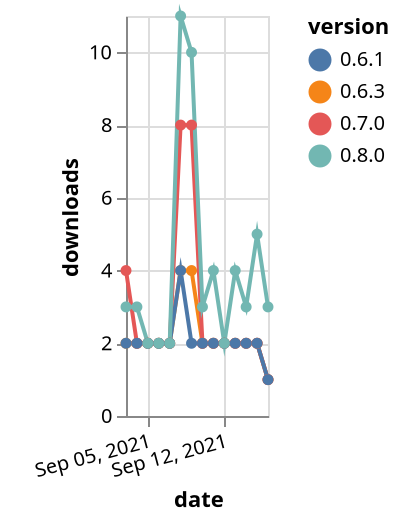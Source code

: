 {"$schema": "https://vega.github.io/schema/vega-lite/v5.json", "description": "A simple bar chart with embedded data.", "data": {"values": [{"date": "2021-09-03", "total": 3058, "delta": 2, "version": "0.6.3"}, {"date": "2021-09-04", "total": 3060, "delta": 2, "version": "0.6.3"}, {"date": "2021-09-05", "total": 3062, "delta": 2, "version": "0.6.3"}, {"date": "2021-09-06", "total": 3064, "delta": 2, "version": "0.6.3"}, {"date": "2021-09-07", "total": 3066, "delta": 2, "version": "0.6.3"}, {"date": "2021-09-08", "total": 3070, "delta": 4, "version": "0.6.3"}, {"date": "2021-09-09", "total": 3074, "delta": 4, "version": "0.6.3"}, {"date": "2021-09-10", "total": 3076, "delta": 2, "version": "0.6.3"}, {"date": "2021-09-11", "total": 3078, "delta": 2, "version": "0.6.3"}, {"date": "2021-09-12", "total": 3080, "delta": 2, "version": "0.6.3"}, {"date": "2021-09-13", "total": 3082, "delta": 2, "version": "0.6.3"}, {"date": "2021-09-14", "total": 3084, "delta": 2, "version": "0.6.3"}, {"date": "2021-09-15", "total": 3086, "delta": 2, "version": "0.6.3"}, {"date": "2021-09-16", "total": 3087, "delta": 1, "version": "0.6.3"}, {"date": "2021-09-03", "total": 5106, "delta": 4, "version": "0.7.0"}, {"date": "2021-09-04", "total": 5108, "delta": 2, "version": "0.7.0"}, {"date": "2021-09-05", "total": 5110, "delta": 2, "version": "0.7.0"}, {"date": "2021-09-06", "total": 5112, "delta": 2, "version": "0.7.0"}, {"date": "2021-09-07", "total": 5114, "delta": 2, "version": "0.7.0"}, {"date": "2021-09-08", "total": 5122, "delta": 8, "version": "0.7.0"}, {"date": "2021-09-09", "total": 5130, "delta": 8, "version": "0.7.0"}, {"date": "2021-09-10", "total": 5132, "delta": 2, "version": "0.7.0"}, {"date": "2021-09-11", "total": 5134, "delta": 2, "version": "0.7.0"}, {"date": "2021-09-12", "total": 5136, "delta": 2, "version": "0.7.0"}, {"date": "2021-09-13", "total": 5138, "delta": 2, "version": "0.7.0"}, {"date": "2021-09-14", "total": 5140, "delta": 2, "version": "0.7.0"}, {"date": "2021-09-15", "total": 5142, "delta": 2, "version": "0.7.0"}, {"date": "2021-09-16", "total": 5143, "delta": 1, "version": "0.7.0"}, {"date": "2021-09-03", "total": 2860, "delta": 2, "version": "0.6.1"}, {"date": "2021-09-04", "total": 2862, "delta": 2, "version": "0.6.1"}, {"date": "2021-09-05", "total": 2864, "delta": 2, "version": "0.6.1"}, {"date": "2021-09-06", "total": 2866, "delta": 2, "version": "0.6.1"}, {"date": "2021-09-07", "total": 2868, "delta": 2, "version": "0.6.1"}, {"date": "2021-09-08", "total": 2872, "delta": 4, "version": "0.6.1"}, {"date": "2021-09-09", "total": 2874, "delta": 2, "version": "0.6.1"}, {"date": "2021-09-10", "total": 2876, "delta": 2, "version": "0.6.1"}, {"date": "2021-09-11", "total": 2878, "delta": 2, "version": "0.6.1"}, {"date": "2021-09-12", "total": 2880, "delta": 2, "version": "0.6.1"}, {"date": "2021-09-13", "total": 2882, "delta": 2, "version": "0.6.1"}, {"date": "2021-09-14", "total": 2884, "delta": 2, "version": "0.6.1"}, {"date": "2021-09-15", "total": 2886, "delta": 2, "version": "0.6.1"}, {"date": "2021-09-16", "total": 2887, "delta": 1, "version": "0.6.1"}, {"date": "2021-09-03", "total": 4942, "delta": 3, "version": "0.8.0"}, {"date": "2021-09-04", "total": 4945, "delta": 3, "version": "0.8.0"}, {"date": "2021-09-05", "total": 4947, "delta": 2, "version": "0.8.0"}, {"date": "2021-09-06", "total": 4949, "delta": 2, "version": "0.8.0"}, {"date": "2021-09-07", "total": 4951, "delta": 2, "version": "0.8.0"}, {"date": "2021-09-08", "total": 4962, "delta": 11, "version": "0.8.0"}, {"date": "2021-09-09", "total": 4972, "delta": 10, "version": "0.8.0"}, {"date": "2021-09-10", "total": 4975, "delta": 3, "version": "0.8.0"}, {"date": "2021-09-11", "total": 4979, "delta": 4, "version": "0.8.0"}, {"date": "2021-09-12", "total": 4981, "delta": 2, "version": "0.8.0"}, {"date": "2021-09-13", "total": 4985, "delta": 4, "version": "0.8.0"}, {"date": "2021-09-14", "total": 4988, "delta": 3, "version": "0.8.0"}, {"date": "2021-09-15", "total": 4993, "delta": 5, "version": "0.8.0"}, {"date": "2021-09-16", "total": 4996, "delta": 3, "version": "0.8.0"}]}, "width": "container", "mark": {"type": "line", "point": {"filled": true}}, "encoding": {"x": {"field": "date", "type": "temporal", "timeUnit": "yearmonthdate", "title": "date", "axis": {"labelAngle": -15}}, "y": {"field": "delta", "type": "quantitative", "title": "downloads"}, "color": {"field": "version", "type": "nominal"}, "tooltip": {"field": "delta"}}}